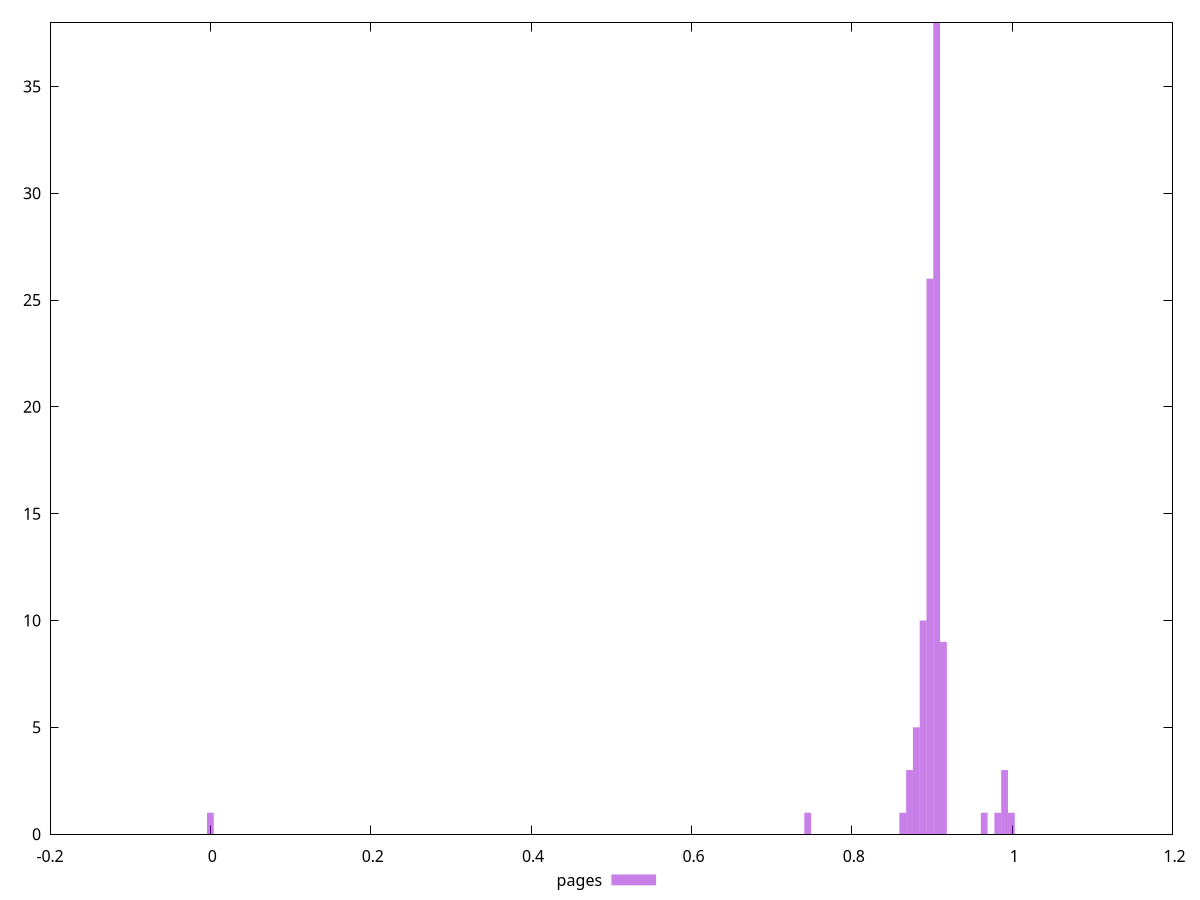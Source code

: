 $_pages <<EOF
0.9651558012912332 1
0.8974255696216731 26
0.9143581275390631 9
0.9058918485803681 38
0.872026732745588 3
0.863560453786893 1
0.9990209171260134 1
0.888959290662978 10
0 1
0.7450325483651625 1
0.9905546381673184 3
0.880493011704283 5
0.9820883592086234 1
EOF
set key outside below
set terminal pngcairo
set output "report_00005_2020-11-02T22-26-11.212Z/total-blocking-time/pages//hist.png"
set yrange [0:38]
set boxwidth 0.008466278958695029
set style fill transparent solid 0.5 noborder
plot $_pages title "pages" with boxes ,